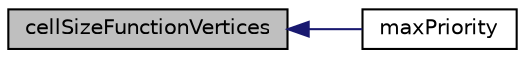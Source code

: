 digraph "cellSizeFunctionVertices"
{
  bgcolor="transparent";
  edge [fontname="Helvetica",fontsize="10",labelfontname="Helvetica",labelfontsize="10"];
  node [fontname="Helvetica",fontsize="10",shape=record];
  rankdir="LR";
  Node1 [label="cellSizeFunctionVertices",height=0.2,width=0.4,color="black", fillcolor="grey75", style="filled", fontcolor="black"];
  Node1 -> Node2 [dir="back",color="midnightblue",fontsize="10",style="solid",fontname="Helvetica"];
  Node2 [label="maxPriority",height=0.2,width=0.4,color="black",URL="$a00783.html#aae7873b1c293561a698fb97d8d2184cd"];
}
